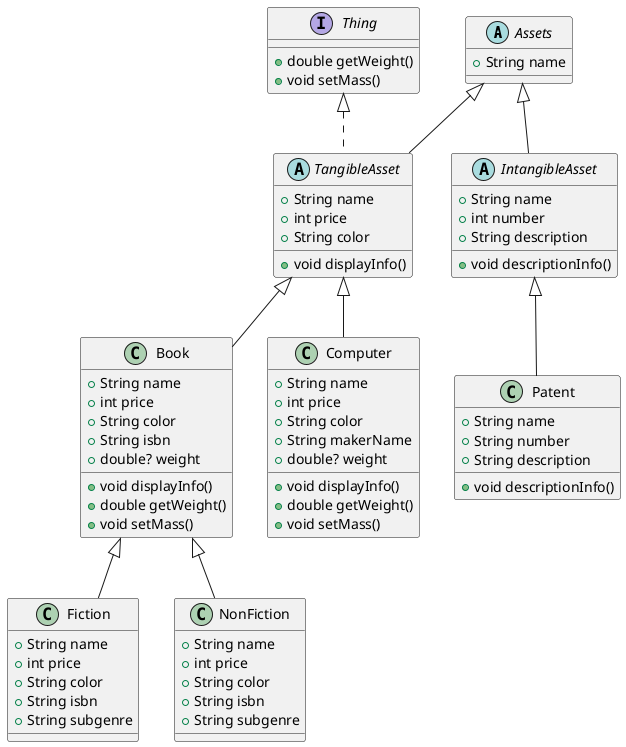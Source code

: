 @startuml

abstract class Assets {
    +String name
}

interface Thing {
    +double getWeight()
    +void setMass()
}

abstract class TangibleAsset extends Assets implements Thing{
    +String name
    +int price
    +String color
    +void displayInfo()
}

abstract class IntangibleAsset extends Assets{
    +String name
    +int number
    +String description
    +void descriptionInfo()
}

class Book extends TangibleAsset {
    +String name
    +int price
    +String color
    +String isbn
    +double? weight
    +void displayInfo()
    +double getWeight()
    +void setMass()
}

class Computer extends TangibleAsset {
    +String name
    +int price
    +String color
    +String makerName
    +double? weight
    +void displayInfo()
    +double getWeight()
    +void setMass()
}

class Fiction extends Book {
    +String name
    +int price
    +String color
    +String isbn
    +String subgenre
}

class NonFiction extends Book {
    +String name
    +int price
    +String color
    +String isbn
    +String subgenre
}

class Patent extends IntangibleAsset {
    +String name
    +String number
    +String description
    +void descriptionInfo()
}

@enduml